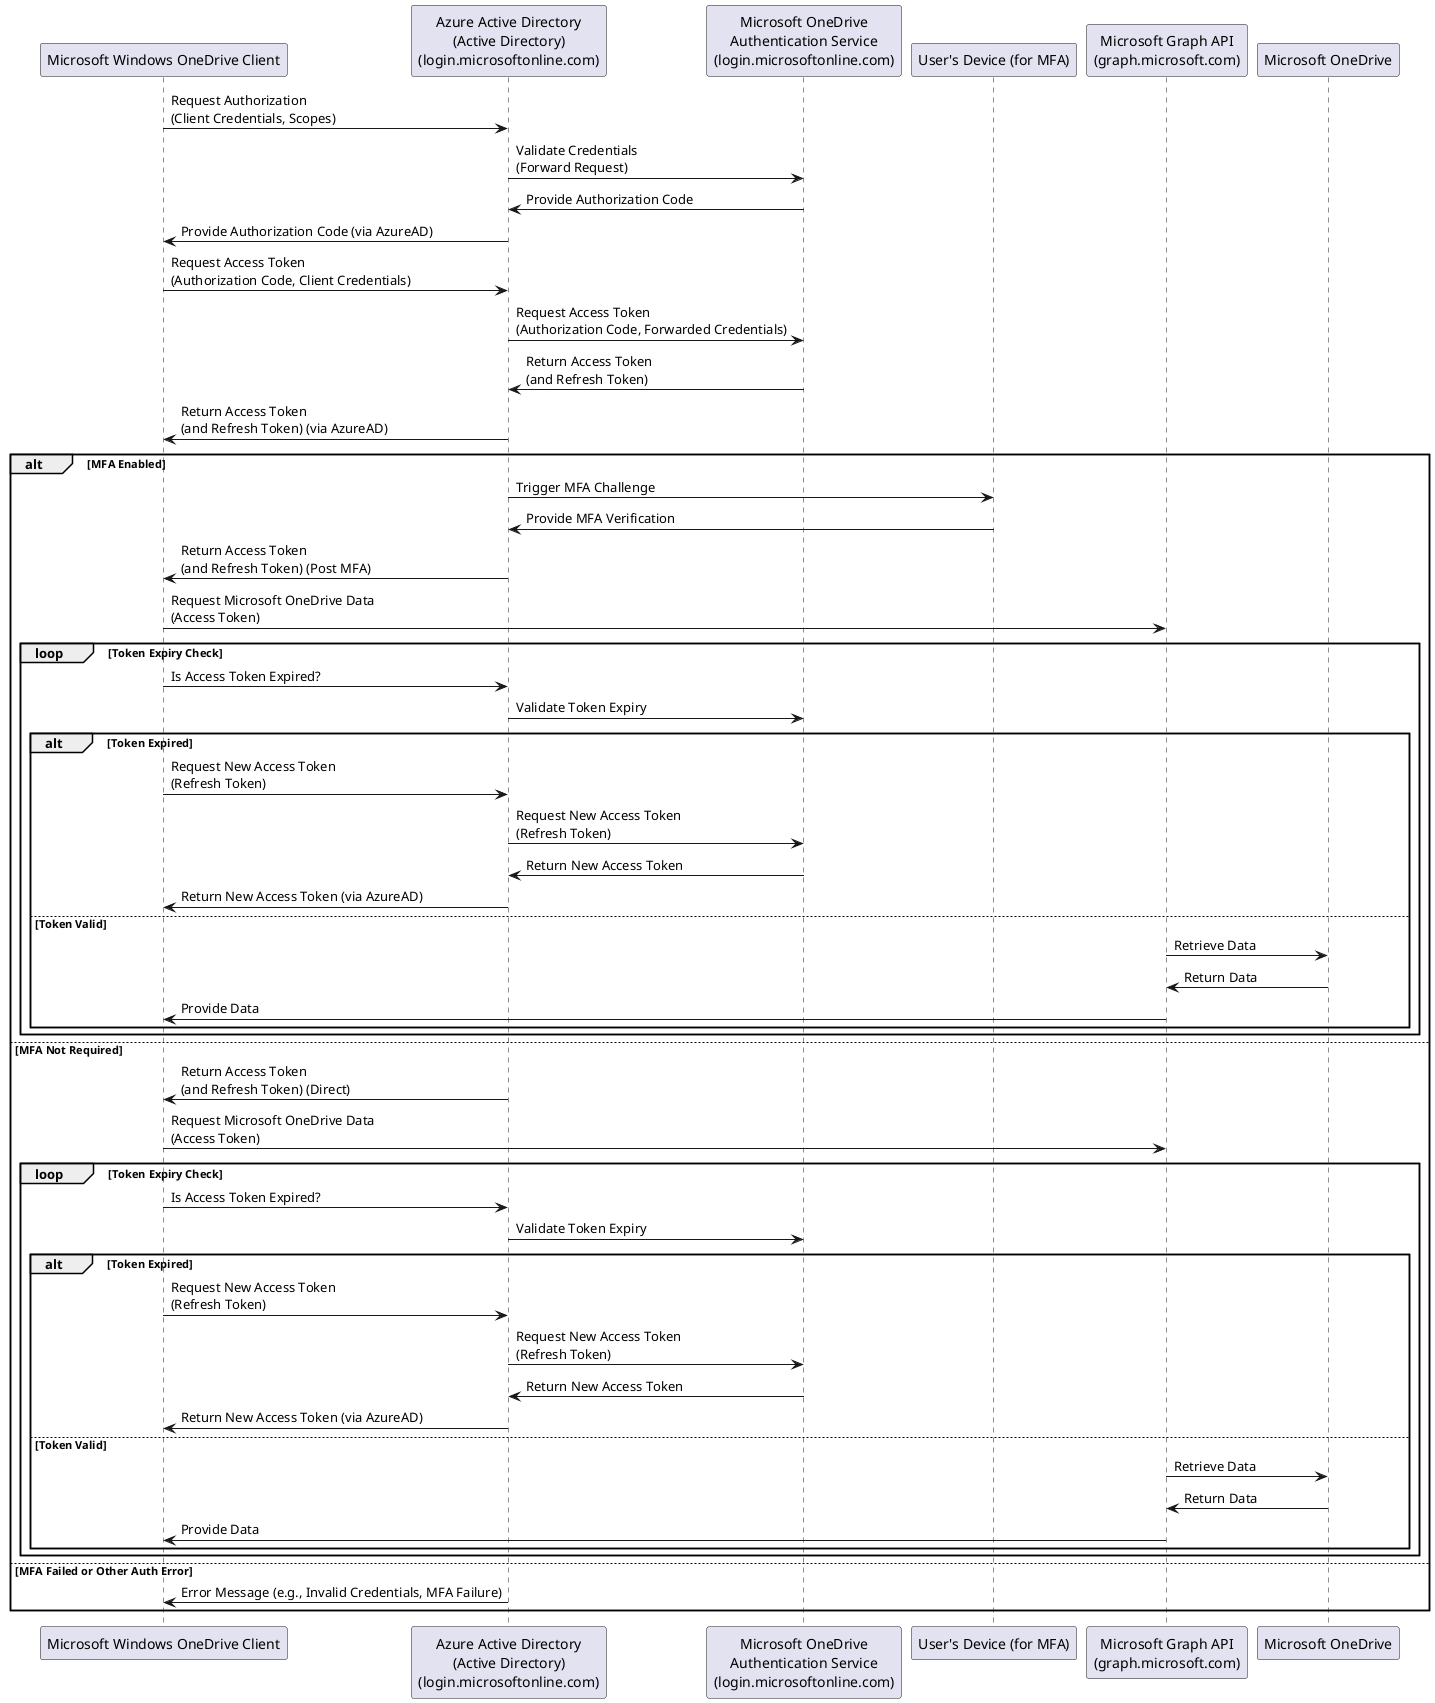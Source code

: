 @startuml
participant "Microsoft Windows OneDrive Client"
participant "Azure Active Directory\n(Active Directory)\n(login.microsoftonline.com)" as AzureAD
participant "Microsoft OneDrive\nAuthentication Service\n(login.microsoftonline.com)" as AuthServer
participant "User's Device (for MFA)" as UserDevice
participant "Microsoft Graph API\n(graph.microsoft.com)" as GraphAPI
participant "Microsoft OneDrive"

"Microsoft Windows OneDrive Client" -> AzureAD: Request Authorization\n(Client Credentials, Scopes)
AzureAD -> AuthServer: Validate Credentials\n(Forward Request)
AuthServer -> AzureAD: Provide Authorization Code
AzureAD -> "Microsoft Windows OneDrive Client": Provide Authorization Code (via AzureAD)

"Microsoft Windows OneDrive Client" -> AzureAD: Request Access Token\n(Authorization Code, Client Credentials)
AzureAD -> AuthServer: Request Access Token\n(Authorization Code, Forwarded Credentials)
AuthServer -> AzureAD: Return Access Token\n(and Refresh Token)
AzureAD -> "Microsoft Windows OneDrive Client": Return Access Token\n(and Refresh Token) (via AzureAD)

alt MFA Enabled
    AzureAD -> UserDevice: Trigger MFA Challenge
    UserDevice -> AzureAD: Provide MFA Verification
    AzureAD -> "Microsoft Windows OneDrive Client": Return Access Token\n(and Refresh Token) (Post MFA)
    "Microsoft Windows OneDrive Client" -> GraphAPI: Request Microsoft OneDrive Data\n(Access Token)
    loop Token Expiry Check
        "Microsoft Windows OneDrive Client" -> AzureAD: Is Access Token Expired?
        AzureAD -> AuthServer: Validate Token Expiry
        alt Token Expired
            "Microsoft Windows OneDrive Client" -> AzureAD: Request New Access Token\n(Refresh Token)
            AzureAD -> AuthServer: Request New Access Token\n(Refresh Token)
            AuthServer -> AzureAD: Return New Access Token
            AzureAD -> "Microsoft Windows OneDrive Client": Return New Access Token (via AzureAD)
        else Token Valid
            GraphAPI -> "Microsoft OneDrive": Retrieve Data
            "Microsoft OneDrive" -> GraphAPI: Return Data
            GraphAPI -> "Microsoft Windows OneDrive Client": Provide Data
        end
    end
else MFA Not Required
    AzureAD -> "Microsoft Windows OneDrive Client": Return Access Token\n(and Refresh Token) (Direct)
    "Microsoft Windows OneDrive Client" -> GraphAPI: Request Microsoft OneDrive Data\n(Access Token)
    loop Token Expiry Check
        "Microsoft Windows OneDrive Client" -> AzureAD: Is Access Token Expired?
        AzureAD -> AuthServer: Validate Token Expiry
        alt Token Expired
            "Microsoft Windows OneDrive Client" -> AzureAD: Request New Access Token\n(Refresh Token)
            AzureAD -> AuthServer: Request New Access Token\n(Refresh Token)
            AuthServer -> AzureAD: Return New Access Token
            AzureAD -> "Microsoft Windows OneDrive Client": Return New Access Token (via AzureAD)
        else Token Valid
            GraphAPI -> "Microsoft OneDrive": Retrieve Data
            "Microsoft OneDrive" -> GraphAPI: Return Data
            GraphAPI -> "Microsoft Windows OneDrive Client": Provide Data
        end
    end
else MFA Failed or Other Auth Error
    AzureAD -> "Microsoft Windows OneDrive Client": Error Message (e.g., Invalid Credentials, MFA Failure)
end

@enduml
